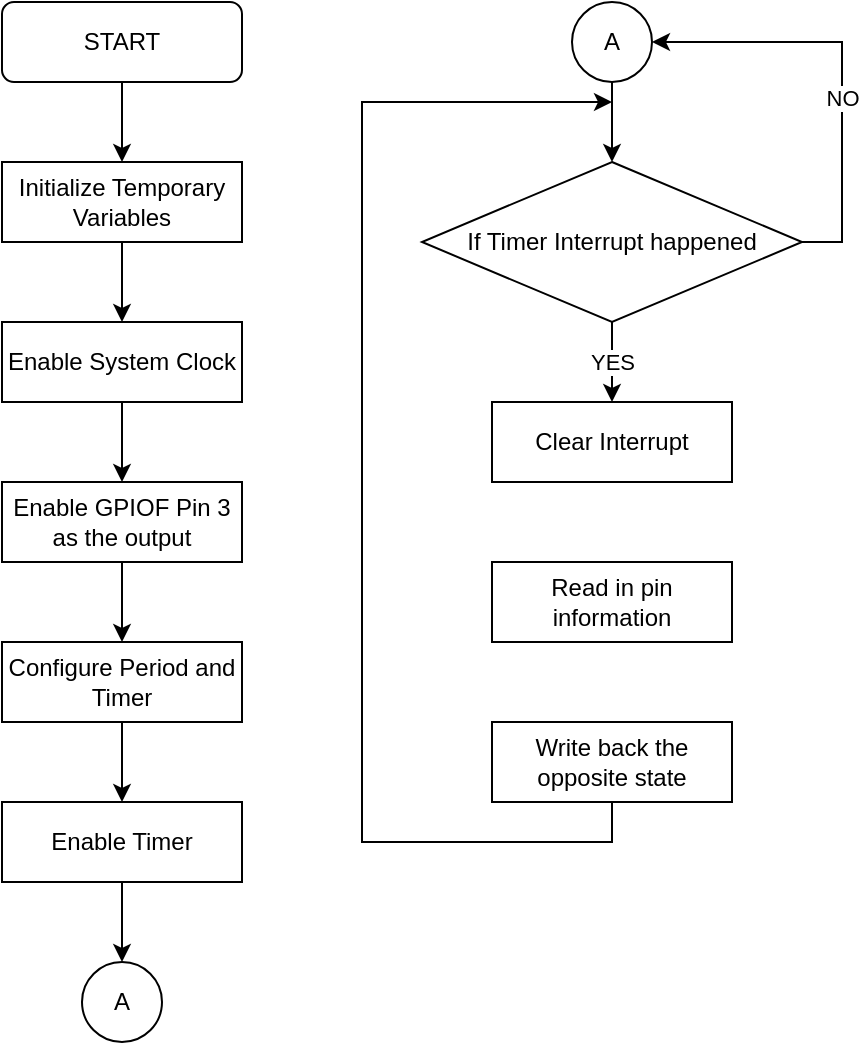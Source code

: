 <mxfile version="13.9.9" type="device"><diagram id="bzUtP3DH8vN2FWoWrAWR" name="Page-1"><mxGraphModel dx="1844" dy="595" grid="1" gridSize="10" guides="1" tooltips="1" connect="1" arrows="1" fold="1" page="1" pageScale="1" pageWidth="850" pageHeight="1100" math="0" shadow="0"><root><mxCell id="0"/><mxCell id="1" parent="0"/><mxCell id="_BWM_wWxRT2Vg5JSH3y3-9" value="" style="edgeStyle=orthogonalEdgeStyle;rounded=0;orthogonalLoop=1;jettySize=auto;html=1;" edge="1" parent="1" source="_BWM_wWxRT2Vg5JSH3y3-1" target="_BWM_wWxRT2Vg5JSH3y3-2"><mxGeometry relative="1" as="geometry"/></mxCell><mxCell id="_BWM_wWxRT2Vg5JSH3y3-1" value="START" style="rounded=1;whiteSpace=wrap;html=1;" vertex="1" parent="1"><mxGeometry x="-640" y="40" width="120" height="40" as="geometry"/></mxCell><mxCell id="_BWM_wWxRT2Vg5JSH3y3-10" value="" style="edgeStyle=orthogonalEdgeStyle;rounded=0;orthogonalLoop=1;jettySize=auto;html=1;" edge="1" parent="1" source="_BWM_wWxRT2Vg5JSH3y3-2" target="_BWM_wWxRT2Vg5JSH3y3-3"><mxGeometry relative="1" as="geometry"/></mxCell><mxCell id="_BWM_wWxRT2Vg5JSH3y3-2" value="Initialize Temporary Variables" style="rounded=0;whiteSpace=wrap;html=1;" vertex="1" parent="1"><mxGeometry x="-640" y="120" width="120" height="40" as="geometry"/></mxCell><mxCell id="_BWM_wWxRT2Vg5JSH3y3-11" value="" style="edgeStyle=orthogonalEdgeStyle;rounded=0;orthogonalLoop=1;jettySize=auto;html=1;" edge="1" parent="1" source="_BWM_wWxRT2Vg5JSH3y3-3" target="_BWM_wWxRT2Vg5JSH3y3-4"><mxGeometry relative="1" as="geometry"/></mxCell><mxCell id="_BWM_wWxRT2Vg5JSH3y3-3" value="Enable System Clock" style="rounded=0;whiteSpace=wrap;html=1;" vertex="1" parent="1"><mxGeometry x="-640" y="200" width="120" height="40" as="geometry"/></mxCell><mxCell id="_BWM_wWxRT2Vg5JSH3y3-12" value="" style="edgeStyle=orthogonalEdgeStyle;rounded=0;orthogonalLoop=1;jettySize=auto;html=1;" edge="1" parent="1" source="_BWM_wWxRT2Vg5JSH3y3-4" target="_BWM_wWxRT2Vg5JSH3y3-5"><mxGeometry relative="1" as="geometry"/></mxCell><mxCell id="_BWM_wWxRT2Vg5JSH3y3-4" value="Enable GPIOF Pin 3 as the output " style="rounded=0;whiteSpace=wrap;html=1;" vertex="1" parent="1"><mxGeometry x="-640" y="280" width="120" height="40" as="geometry"/></mxCell><mxCell id="_BWM_wWxRT2Vg5JSH3y3-13" value="" style="edgeStyle=orthogonalEdgeStyle;rounded=0;orthogonalLoop=1;jettySize=auto;html=1;" edge="1" parent="1" source="_BWM_wWxRT2Vg5JSH3y3-5" target="_BWM_wWxRT2Vg5JSH3y3-7"><mxGeometry relative="1" as="geometry"/></mxCell><mxCell id="_BWM_wWxRT2Vg5JSH3y3-5" value="Configure Period and Timer" style="rounded=0;whiteSpace=wrap;html=1;" vertex="1" parent="1"><mxGeometry x="-640" y="360" width="120" height="40" as="geometry"/></mxCell><mxCell id="_BWM_wWxRT2Vg5JSH3y3-14" value="" style="edgeStyle=orthogonalEdgeStyle;rounded=0;orthogonalLoop=1;jettySize=auto;html=1;" edge="1" parent="1" source="_BWM_wWxRT2Vg5JSH3y3-7" target="_BWM_wWxRT2Vg5JSH3y3-8"><mxGeometry relative="1" as="geometry"/></mxCell><mxCell id="_BWM_wWxRT2Vg5JSH3y3-7" value="Enable Timer" style="rounded=0;whiteSpace=wrap;html=1;" vertex="1" parent="1"><mxGeometry x="-640" y="440" width="120" height="40" as="geometry"/></mxCell><mxCell id="_BWM_wWxRT2Vg5JSH3y3-8" value="A" style="ellipse;whiteSpace=wrap;html=1;aspect=fixed;" vertex="1" parent="1"><mxGeometry x="-600" y="520" width="40" height="40" as="geometry"/></mxCell><mxCell id="_BWM_wWxRT2Vg5JSH3y3-19" value="" style="edgeStyle=orthogonalEdgeStyle;rounded=0;orthogonalLoop=1;jettySize=auto;html=1;" edge="1" parent="1" source="_BWM_wWxRT2Vg5JSH3y3-15" target="_BWM_wWxRT2Vg5JSH3y3-16"><mxGeometry relative="1" as="geometry"/></mxCell><mxCell id="_BWM_wWxRT2Vg5JSH3y3-15" value="A" style="ellipse;whiteSpace=wrap;html=1;aspect=fixed;" vertex="1" parent="1"><mxGeometry x="-355" y="40" width="40" height="40" as="geometry"/></mxCell><mxCell id="_BWM_wWxRT2Vg5JSH3y3-17" value="" style="edgeStyle=orthogonalEdgeStyle;rounded=0;orthogonalLoop=1;jettySize=auto;html=1;entryX=1;entryY=0.5;entryDx=0;entryDy=0;exitX=1;exitY=0.5;exitDx=0;exitDy=0;" edge="1" parent="1" source="_BWM_wWxRT2Vg5JSH3y3-16" target="_BWM_wWxRT2Vg5JSH3y3-15"><mxGeometry relative="1" as="geometry"/></mxCell><mxCell id="_BWM_wWxRT2Vg5JSH3y3-18" value="NO" style="edgeLabel;html=1;align=center;verticalAlign=middle;resizable=0;points=[];" vertex="1" connectable="0" parent="_BWM_wWxRT2Vg5JSH3y3-17"><mxGeometry x="-0.144" relative="1" as="geometry"><mxPoint as="offset"/></mxGeometry></mxCell><mxCell id="_BWM_wWxRT2Vg5JSH3y3-21" value="YES" style="edgeStyle=orthogonalEdgeStyle;rounded=0;orthogonalLoop=1;jettySize=auto;html=1;" edge="1" parent="1" source="_BWM_wWxRT2Vg5JSH3y3-16" target="_BWM_wWxRT2Vg5JSH3y3-20"><mxGeometry relative="1" as="geometry"/></mxCell><mxCell id="_BWM_wWxRT2Vg5JSH3y3-16" value="If Timer Interrupt happened" style="rhombus;whiteSpace=wrap;html=1;" vertex="1" parent="1"><mxGeometry x="-430" y="120" width="190" height="80" as="geometry"/></mxCell><mxCell id="_BWM_wWxRT2Vg5JSH3y3-20" value="Clear Interrupt" style="rounded=0;whiteSpace=wrap;html=1;" vertex="1" parent="1"><mxGeometry x="-395" y="240" width="120" height="40" as="geometry"/></mxCell><mxCell id="_BWM_wWxRT2Vg5JSH3y3-22" value="Read in pin information" style="rounded=0;whiteSpace=wrap;html=1;" vertex="1" parent="1"><mxGeometry x="-395" y="320" width="120" height="40" as="geometry"/></mxCell><mxCell id="_BWM_wWxRT2Vg5JSH3y3-25" style="edgeStyle=orthogonalEdgeStyle;rounded=0;orthogonalLoop=1;jettySize=auto;html=1;exitX=0.5;exitY=1;exitDx=0;exitDy=0;" edge="1" parent="1" source="_BWM_wWxRT2Vg5JSH3y3-24"><mxGeometry relative="1" as="geometry"><mxPoint x="-335" y="90" as="targetPoint"/><Array as="points"><mxPoint x="-335" y="460"/><mxPoint x="-460" y="460"/><mxPoint x="-460" y="90"/></Array></mxGeometry></mxCell><mxCell id="_BWM_wWxRT2Vg5JSH3y3-24" value="Write back the opposite state" style="rounded=0;whiteSpace=wrap;html=1;" vertex="1" parent="1"><mxGeometry x="-395" y="400" width="120" height="40" as="geometry"/></mxCell></root></mxGraphModel></diagram></mxfile>